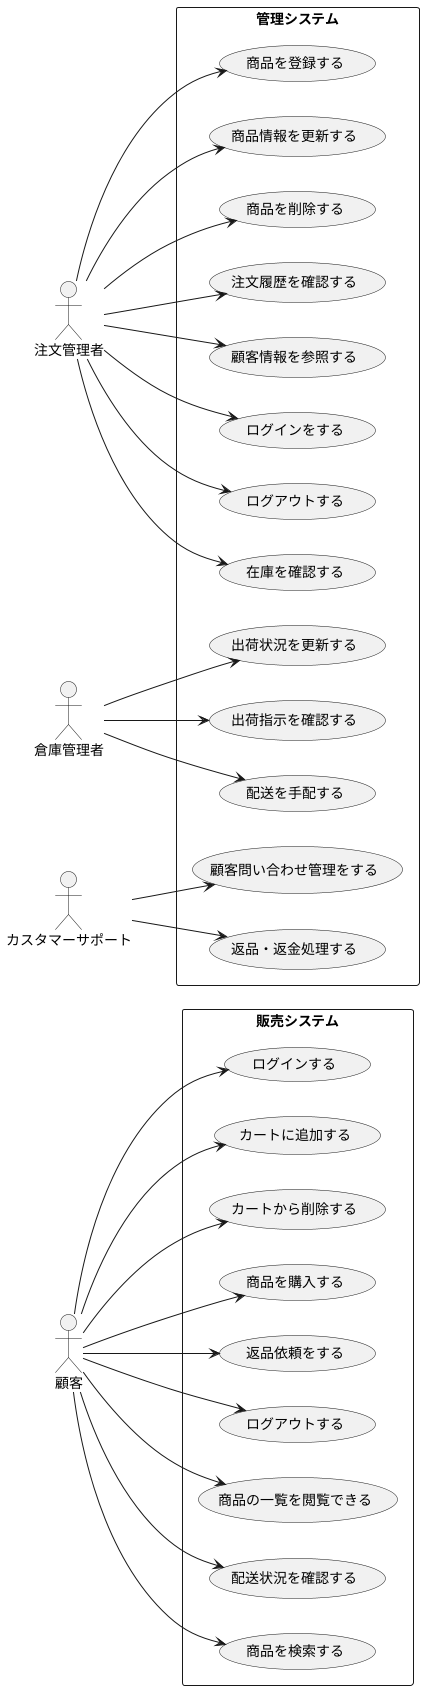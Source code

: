 @startuml BBショップユースケース図 
left to right direction 
actor 顧客 as U 
actor 注文管理者 as M 
actor 倉庫管理者 as D
actor カスタマーサポート as C


rectangle 販売システム {  
  usecase "ログインする" as UC1   
  usecase "カートに追加する" as UC2   
  usecase "カートから削除する" as UC30
  usecase "商品を購入する" as UC3   
  usecase "返品依頼をする" as UC4     
  usecase "ログアウトする" as UC6
  usecase "商品の一覧を閲覧できる" as UC13
  usecase "配送状況を確認する" as UC15
  usecase "商品を検索する" as UC25

}  

rectangle  管理システム{ 
  usecase "ログインをする" as UC7
  usecase "ログアウトする" as UC11
  usecase "在庫を確認する" as UC20
  usecase "返品・返金処理する" as UC21
  usecase "顧客問い合わせ管理をする" as UC16
  usecase "商品を登録する" as UC22
  usecase "商品情報を更新する" as UC23
  usecase "商品を削除する" as UC24
  usecase "注文履歴を確認する" as UC17
  usecase "顧客情報を参照する" as UC18
  usecase "出荷指示を確認する" as UC19
  usecase "配送を手配する" as UC26
  usecase "出荷状況を更新する" as UC27

}  


U --> UC1 
U --> UC2 
U --> UC3 
U --> UC4 
U --> UC6 
U --> UC13
U --> UC15
U --> UC25
U --> UC30

M --> UC7 
M --> UC11
M --> UC17
M --> UC18
M --> UC20
M --> UC22
M --> UC23
M --> UC24

D --> UC19
D --> UC26
D --> UC27

C --> UC16
C --> UC21


@enduml
 